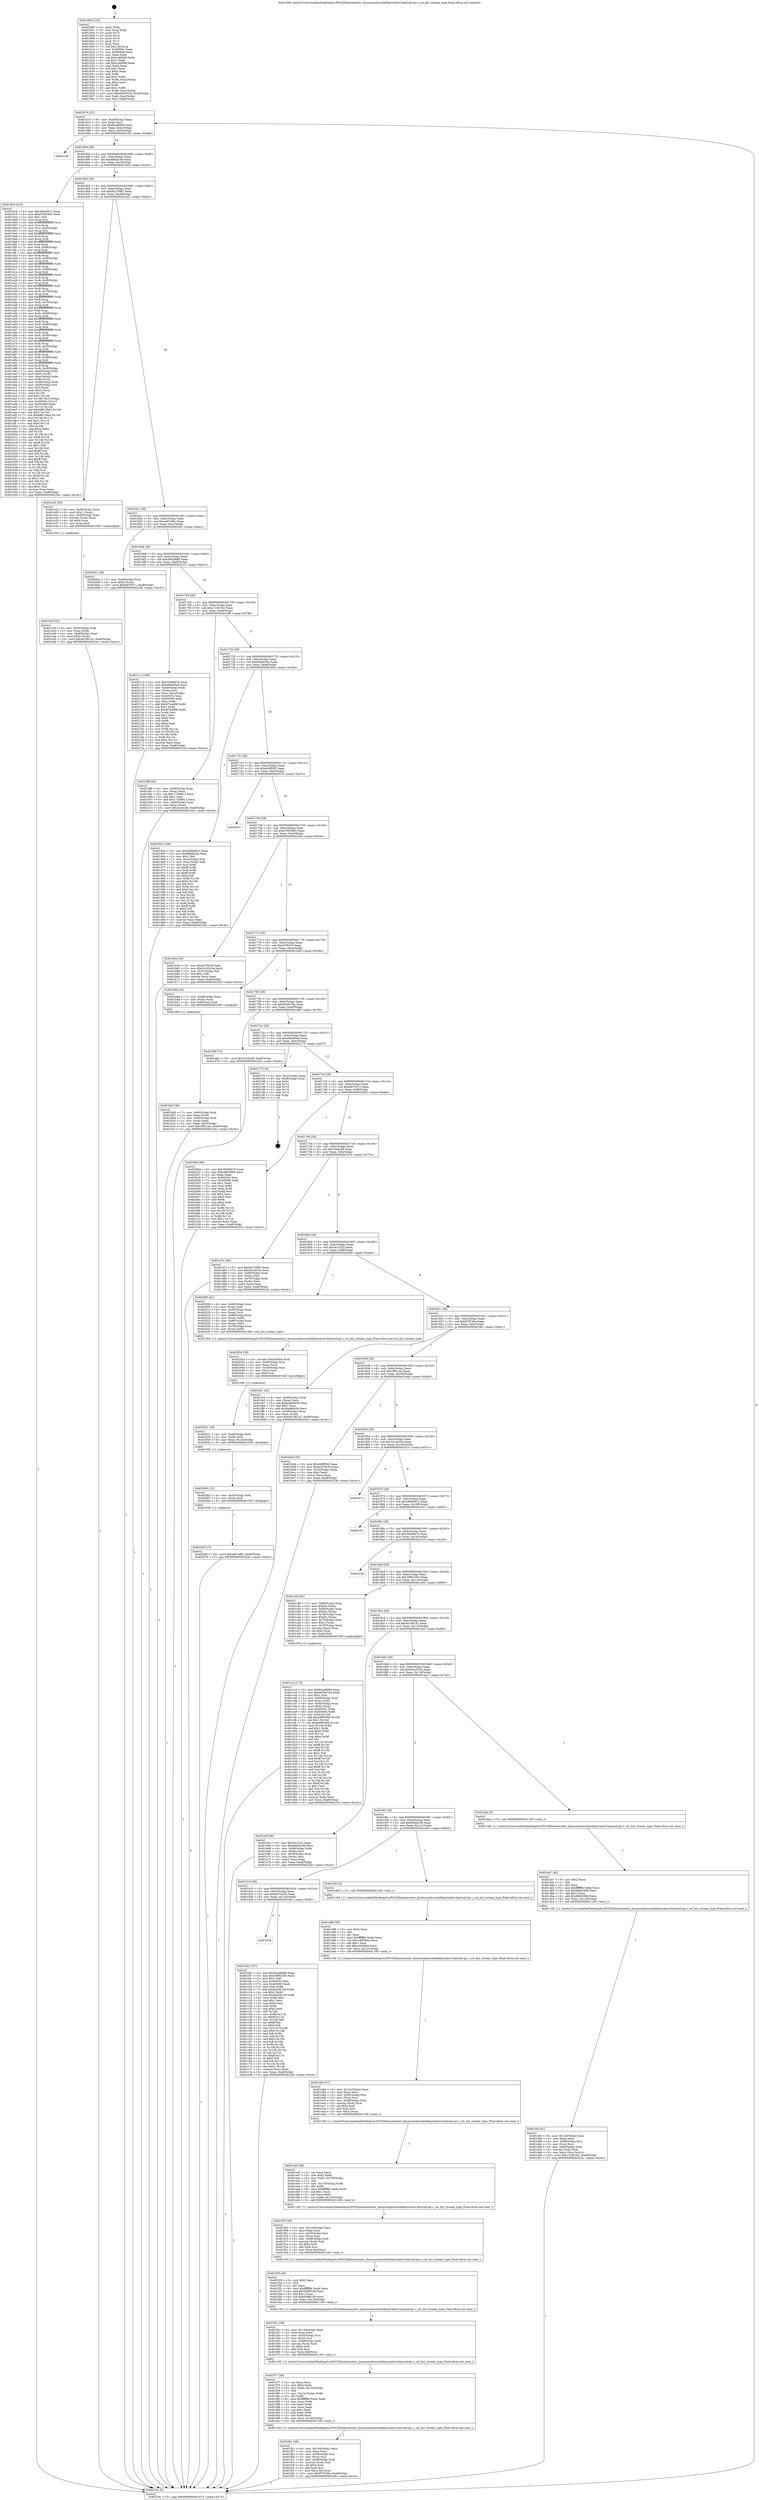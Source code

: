 digraph "0x401600" {
  label = "0x401600 (/mnt/c/Users/mathe/Desktop/tcc/POCII/binaries/extr_linuxsoundsocintelbaytrailsst-baytrail-ipc.c_sst_byt_stream_type_Final-ollvm.out::main(0))"
  labelloc = "t"
  node[shape=record]

  Entry [label="",width=0.3,height=0.3,shape=circle,fillcolor=black,style=filled]
  "0x401674" [label="{
     0x401674 [32]\l
     | [instrs]\l
     &nbsp;&nbsp;0x401674 \<+6\>: mov -0xa8(%rbp),%eax\l
     &nbsp;&nbsp;0x40167a \<+2\>: mov %eax,%ecx\l
     &nbsp;&nbsp;0x40167c \<+6\>: sub $0x82ad8969,%ecx\l
     &nbsp;&nbsp;0x401682 \<+6\>: mov %eax,-0xbc(%rbp)\l
     &nbsp;&nbsp;0x401688 \<+6\>: mov %ecx,-0xc0(%rbp)\l
     &nbsp;&nbsp;0x40168e \<+6\>: je 00000000004021d6 \<main+0xbd6\>\l
  }"]
  "0x4021d6" [label="{
     0x4021d6\l
  }", style=dashed]
  "0x401694" [label="{
     0x401694 [28]\l
     | [instrs]\l
     &nbsp;&nbsp;0x401694 \<+5\>: jmp 0000000000401699 \<main+0x99\>\l
     &nbsp;&nbsp;0x401699 \<+6\>: mov -0xbc(%rbp),%eax\l
     &nbsp;&nbsp;0x40169f \<+5\>: sub $0x88fa81b9,%eax\l
     &nbsp;&nbsp;0x4016a4 \<+6\>: mov %eax,-0xc4(%rbp)\l
     &nbsp;&nbsp;0x4016aa \<+6\>: je 00000000004019c4 \<main+0x3c4\>\l
  }"]
  Exit [label="",width=0.3,height=0.3,shape=circle,fillcolor=black,style=filled,peripheries=2]
  "0x4019c4" [label="{
     0x4019c4 [410]\l
     | [instrs]\l
     &nbsp;&nbsp;0x4019c4 \<+5\>: mov $0x289a6913,%eax\l
     &nbsp;&nbsp;0x4019c9 \<+5\>: mov $0xd7693492,%ecx\l
     &nbsp;&nbsp;0x4019ce \<+2\>: mov $0x1,%dl\l
     &nbsp;&nbsp;0x4019d0 \<+3\>: mov %rsp,%rsi\l
     &nbsp;&nbsp;0x4019d3 \<+4\>: add $0xfffffffffffffff0,%rsi\l
     &nbsp;&nbsp;0x4019d7 \<+3\>: mov %rsi,%rsp\l
     &nbsp;&nbsp;0x4019da \<+7\>: mov %rsi,-0xa0(%rbp)\l
     &nbsp;&nbsp;0x4019e1 \<+3\>: mov %rsp,%rsi\l
     &nbsp;&nbsp;0x4019e4 \<+4\>: add $0xfffffffffffffff0,%rsi\l
     &nbsp;&nbsp;0x4019e8 \<+3\>: mov %rsi,%rsp\l
     &nbsp;&nbsp;0x4019eb \<+3\>: mov %rsp,%rdi\l
     &nbsp;&nbsp;0x4019ee \<+4\>: add $0xfffffffffffffff0,%rdi\l
     &nbsp;&nbsp;0x4019f2 \<+3\>: mov %rdi,%rsp\l
     &nbsp;&nbsp;0x4019f5 \<+7\>: mov %rdi,-0x98(%rbp)\l
     &nbsp;&nbsp;0x4019fc \<+3\>: mov %rsp,%rdi\l
     &nbsp;&nbsp;0x4019ff \<+4\>: add $0xfffffffffffffff0,%rdi\l
     &nbsp;&nbsp;0x401a03 \<+3\>: mov %rdi,%rsp\l
     &nbsp;&nbsp;0x401a06 \<+7\>: mov %rdi,-0x90(%rbp)\l
     &nbsp;&nbsp;0x401a0d \<+3\>: mov %rsp,%rdi\l
     &nbsp;&nbsp;0x401a10 \<+4\>: add $0xfffffffffffffff0,%rdi\l
     &nbsp;&nbsp;0x401a14 \<+3\>: mov %rdi,%rsp\l
     &nbsp;&nbsp;0x401a17 \<+7\>: mov %rdi,-0x88(%rbp)\l
     &nbsp;&nbsp;0x401a1e \<+3\>: mov %rsp,%rdi\l
     &nbsp;&nbsp;0x401a21 \<+4\>: add $0xfffffffffffffff0,%rdi\l
     &nbsp;&nbsp;0x401a25 \<+3\>: mov %rdi,%rsp\l
     &nbsp;&nbsp;0x401a28 \<+4\>: mov %rdi,-0x80(%rbp)\l
     &nbsp;&nbsp;0x401a2c \<+3\>: mov %rsp,%rdi\l
     &nbsp;&nbsp;0x401a2f \<+4\>: add $0xfffffffffffffff0,%rdi\l
     &nbsp;&nbsp;0x401a33 \<+3\>: mov %rdi,%rsp\l
     &nbsp;&nbsp;0x401a36 \<+4\>: mov %rdi,-0x78(%rbp)\l
     &nbsp;&nbsp;0x401a3a \<+3\>: mov %rsp,%rdi\l
     &nbsp;&nbsp;0x401a3d \<+4\>: add $0xfffffffffffffff0,%rdi\l
     &nbsp;&nbsp;0x401a41 \<+3\>: mov %rdi,%rsp\l
     &nbsp;&nbsp;0x401a44 \<+4\>: mov %rdi,-0x70(%rbp)\l
     &nbsp;&nbsp;0x401a48 \<+3\>: mov %rsp,%rdi\l
     &nbsp;&nbsp;0x401a4b \<+4\>: add $0xfffffffffffffff0,%rdi\l
     &nbsp;&nbsp;0x401a4f \<+3\>: mov %rdi,%rsp\l
     &nbsp;&nbsp;0x401a52 \<+4\>: mov %rdi,-0x68(%rbp)\l
     &nbsp;&nbsp;0x401a56 \<+3\>: mov %rsp,%rdi\l
     &nbsp;&nbsp;0x401a59 \<+4\>: add $0xfffffffffffffff0,%rdi\l
     &nbsp;&nbsp;0x401a5d \<+3\>: mov %rdi,%rsp\l
     &nbsp;&nbsp;0x401a60 \<+4\>: mov %rdi,-0x60(%rbp)\l
     &nbsp;&nbsp;0x401a64 \<+3\>: mov %rsp,%rdi\l
     &nbsp;&nbsp;0x401a67 \<+4\>: add $0xfffffffffffffff0,%rdi\l
     &nbsp;&nbsp;0x401a6b \<+3\>: mov %rdi,%rsp\l
     &nbsp;&nbsp;0x401a6e \<+4\>: mov %rdi,-0x58(%rbp)\l
     &nbsp;&nbsp;0x401a72 \<+3\>: mov %rsp,%rdi\l
     &nbsp;&nbsp;0x401a75 \<+4\>: add $0xfffffffffffffff0,%rdi\l
     &nbsp;&nbsp;0x401a79 \<+3\>: mov %rdi,%rsp\l
     &nbsp;&nbsp;0x401a7c \<+4\>: mov %rdi,-0x50(%rbp)\l
     &nbsp;&nbsp;0x401a80 \<+3\>: mov %rsp,%rdi\l
     &nbsp;&nbsp;0x401a83 \<+4\>: add $0xfffffffffffffff0,%rdi\l
     &nbsp;&nbsp;0x401a87 \<+3\>: mov %rdi,%rsp\l
     &nbsp;&nbsp;0x401a8a \<+4\>: mov %rdi,-0x48(%rbp)\l
     &nbsp;&nbsp;0x401a8e \<+3\>: mov %rsp,%rdi\l
     &nbsp;&nbsp;0x401a91 \<+4\>: add $0xfffffffffffffff0,%rdi\l
     &nbsp;&nbsp;0x401a95 \<+3\>: mov %rdi,%rsp\l
     &nbsp;&nbsp;0x401a98 \<+4\>: mov %rdi,-0x40(%rbp)\l
     &nbsp;&nbsp;0x401a9c \<+7\>: mov -0xa0(%rbp),%rdi\l
     &nbsp;&nbsp;0x401aa3 \<+6\>: movl $0x0,(%rdi)\l
     &nbsp;&nbsp;0x401aa9 \<+7\>: mov -0xac(%rbp),%r8d\l
     &nbsp;&nbsp;0x401ab0 \<+3\>: mov %r8d,(%rsi)\l
     &nbsp;&nbsp;0x401ab3 \<+7\>: mov -0x98(%rbp),%rdi\l
     &nbsp;&nbsp;0x401aba \<+7\>: mov -0xb8(%rbp),%r9\l
     &nbsp;&nbsp;0x401ac1 \<+3\>: mov %r9,(%rdi)\l
     &nbsp;&nbsp;0x401ac4 \<+3\>: cmpl $0x2,(%rsi)\l
     &nbsp;&nbsp;0x401ac7 \<+4\>: setne %r10b\l
     &nbsp;&nbsp;0x401acb \<+4\>: and $0x1,%r10b\l
     &nbsp;&nbsp;0x401acf \<+4\>: mov %r10b,-0x31(%rbp)\l
     &nbsp;&nbsp;0x401ad3 \<+8\>: mov 0x40505c,%r11d\l
     &nbsp;&nbsp;0x401adb \<+7\>: mov 0x405060,%ebx\l
     &nbsp;&nbsp;0x401ae2 \<+3\>: mov %r11d,%r14d\l
     &nbsp;&nbsp;0x401ae5 \<+7\>: add $0xb88126a4,%r14d\l
     &nbsp;&nbsp;0x401aec \<+4\>: sub $0x1,%r14d\l
     &nbsp;&nbsp;0x401af0 \<+7\>: sub $0xb88126a4,%r14d\l
     &nbsp;&nbsp;0x401af7 \<+4\>: imul %r14d,%r11d\l
     &nbsp;&nbsp;0x401afb \<+4\>: and $0x1,%r11d\l
     &nbsp;&nbsp;0x401aff \<+4\>: cmp $0x0,%r11d\l
     &nbsp;&nbsp;0x401b03 \<+4\>: sete %r10b\l
     &nbsp;&nbsp;0x401b07 \<+3\>: cmp $0xa,%ebx\l
     &nbsp;&nbsp;0x401b0a \<+4\>: setl %r15b\l
     &nbsp;&nbsp;0x401b0e \<+3\>: mov %r10b,%r12b\l
     &nbsp;&nbsp;0x401b11 \<+4\>: xor $0xff,%r12b\l
     &nbsp;&nbsp;0x401b15 \<+3\>: mov %r15b,%r13b\l
     &nbsp;&nbsp;0x401b18 \<+4\>: xor $0xff,%r13b\l
     &nbsp;&nbsp;0x401b1c \<+3\>: xor $0x1,%dl\l
     &nbsp;&nbsp;0x401b1f \<+3\>: mov %r12b,%sil\l
     &nbsp;&nbsp;0x401b22 \<+4\>: and $0xff,%sil\l
     &nbsp;&nbsp;0x401b26 \<+3\>: and %dl,%r10b\l
     &nbsp;&nbsp;0x401b29 \<+3\>: mov %r13b,%dil\l
     &nbsp;&nbsp;0x401b2c \<+4\>: and $0xff,%dil\l
     &nbsp;&nbsp;0x401b30 \<+3\>: and %dl,%r15b\l
     &nbsp;&nbsp;0x401b33 \<+3\>: or %r10b,%sil\l
     &nbsp;&nbsp;0x401b36 \<+3\>: or %r15b,%dil\l
     &nbsp;&nbsp;0x401b39 \<+3\>: xor %dil,%sil\l
     &nbsp;&nbsp;0x401b3c \<+3\>: or %r13b,%r12b\l
     &nbsp;&nbsp;0x401b3f \<+4\>: xor $0xff,%r12b\l
     &nbsp;&nbsp;0x401b43 \<+3\>: or $0x1,%dl\l
     &nbsp;&nbsp;0x401b46 \<+3\>: and %dl,%r12b\l
     &nbsp;&nbsp;0x401b49 \<+3\>: or %r12b,%sil\l
     &nbsp;&nbsp;0x401b4c \<+4\>: test $0x1,%sil\l
     &nbsp;&nbsp;0x401b50 \<+3\>: cmovne %ecx,%eax\l
     &nbsp;&nbsp;0x401b53 \<+6\>: mov %eax,-0xa8(%rbp)\l
     &nbsp;&nbsp;0x401b59 \<+5\>: jmp 000000000040224c \<main+0xc4c\>\l
  }"]
  "0x4016b0" [label="{
     0x4016b0 [28]\l
     | [instrs]\l
     &nbsp;&nbsp;0x4016b0 \<+5\>: jmp 00000000004016b5 \<main+0xb5\>\l
     &nbsp;&nbsp;0x4016b5 \<+6\>: mov -0xbc(%rbp),%eax\l
     &nbsp;&nbsp;0x4016bb \<+5\>: sub $0x9a2709f3,%eax\l
     &nbsp;&nbsp;0x4016c0 \<+6\>: mov %eax,-0xc8(%rbp)\l
     &nbsp;&nbsp;0x4016c6 \<+6\>: je 0000000000401e22 \<main+0x822\>\l
  }"]
  "0x40206f" [label="{
     0x40206f [15]\l
     | [instrs]\l
     &nbsp;&nbsp;0x40206f \<+10\>: movl $0xad97af6c,-0xa8(%rbp)\l
     &nbsp;&nbsp;0x402079 \<+5\>: jmp 000000000040224c \<main+0xc4c\>\l
  }"]
  "0x401e22" [label="{
     0x401e22 [29]\l
     | [instrs]\l
     &nbsp;&nbsp;0x401e22 \<+4\>: mov -0x58(%rbp),%rax\l
     &nbsp;&nbsp;0x401e26 \<+6\>: movl $0x1,(%rax)\l
     &nbsp;&nbsp;0x401e2c \<+4\>: mov -0x58(%rbp),%rax\l
     &nbsp;&nbsp;0x401e30 \<+3\>: movslq (%rax),%rax\l
     &nbsp;&nbsp;0x401e33 \<+4\>: shl $0x4,%rax\l
     &nbsp;&nbsp;0x401e37 \<+3\>: mov %rax,%rdi\l
     &nbsp;&nbsp;0x401e3a \<+5\>: call 0000000000401050 \<malloc@plt\>\l
     | [calls]\l
     &nbsp;&nbsp;0x401050 \{1\} (unknown)\l
  }"]
  "0x4016cc" [label="{
     0x4016cc [28]\l
     | [instrs]\l
     &nbsp;&nbsp;0x4016cc \<+5\>: jmp 00000000004016d1 \<main+0xd1\>\l
     &nbsp;&nbsp;0x4016d1 \<+6\>: mov -0xbc(%rbp),%eax\l
     &nbsp;&nbsp;0x4016d7 \<+5\>: sub $0xad97af6c,%eax\l
     &nbsp;&nbsp;0x4016dc \<+6\>: mov %eax,-0xcc(%rbp)\l
     &nbsp;&nbsp;0x4016e2 \<+6\>: je 00000000004020a1 \<main+0xaa1\>\l
  }"]
  "0x402063" [label="{
     0x402063 [12]\l
     | [instrs]\l
     &nbsp;&nbsp;0x402063 \<+4\>: mov -0x50(%rbp),%rdi\l
     &nbsp;&nbsp;0x402067 \<+3\>: mov (%rdi),%rdi\l
     &nbsp;&nbsp;0x40206a \<+5\>: call 0000000000401030 \<free@plt\>\l
     | [calls]\l
     &nbsp;&nbsp;0x401030 \{1\} (unknown)\l
  }"]
  "0x4020a1" [label="{
     0x4020a1 [28]\l
     | [instrs]\l
     &nbsp;&nbsp;0x4020a1 \<+7\>: mov -0xa0(%rbp),%rax\l
     &nbsp;&nbsp;0x4020a8 \<+6\>: movl $0x0,(%rax)\l
     &nbsp;&nbsp;0x4020ae \<+10\>: movl $0xfa976511,-0xa8(%rbp)\l
     &nbsp;&nbsp;0x4020b8 \<+5\>: jmp 000000000040224c \<main+0xc4c\>\l
  }"]
  "0x4016e8" [label="{
     0x4016e8 [28]\l
     | [instrs]\l
     &nbsp;&nbsp;0x4016e8 \<+5\>: jmp 00000000004016ed \<main+0xed\>\l
     &nbsp;&nbsp;0x4016ed \<+6\>: mov -0xbc(%rbp),%eax\l
     &nbsp;&nbsp;0x4016f3 \<+5\>: sub $0xc6bb3880,%eax\l
     &nbsp;&nbsp;0x4016f8 \<+6\>: mov %eax,-0xd0(%rbp)\l
     &nbsp;&nbsp;0x4016fe \<+6\>: je 0000000000402113 \<main+0xb13\>\l
  }"]
  "0x402051" [label="{
     0x402051 [18]\l
     | [instrs]\l
     &nbsp;&nbsp;0x402051 \<+4\>: mov -0x68(%rbp),%rdi\l
     &nbsp;&nbsp;0x402055 \<+3\>: mov (%rdi),%rdi\l
     &nbsp;&nbsp;0x402058 \<+6\>: mov %eax,-0x144(%rbp)\l
     &nbsp;&nbsp;0x40205e \<+5\>: call 0000000000401030 \<free@plt\>\l
     | [calls]\l
     &nbsp;&nbsp;0x401030 \{1\} (unknown)\l
  }"]
  "0x402113" [label="{
     0x402113 [108]\l
     | [instrs]\l
     &nbsp;&nbsp;0x402113 \<+5\>: mov $0x35b86476,%eax\l
     &nbsp;&nbsp;0x402118 \<+5\>: mov $0xe9be95ad,%ecx\l
     &nbsp;&nbsp;0x40211d \<+7\>: mov -0xa0(%rbp),%rdx\l
     &nbsp;&nbsp;0x402124 \<+2\>: mov (%rdx),%esi\l
     &nbsp;&nbsp;0x402126 \<+3\>: mov %esi,-0x2c(%rbp)\l
     &nbsp;&nbsp;0x402129 \<+7\>: mov 0x40505c,%esi\l
     &nbsp;&nbsp;0x402130 \<+7\>: mov 0x405060,%edi\l
     &nbsp;&nbsp;0x402137 \<+3\>: mov %esi,%r8d\l
     &nbsp;&nbsp;0x40213a \<+7\>: add $0x4f7e4d98,%r8d\l
     &nbsp;&nbsp;0x402141 \<+4\>: sub $0x1,%r8d\l
     &nbsp;&nbsp;0x402145 \<+7\>: sub $0x4f7e4d98,%r8d\l
     &nbsp;&nbsp;0x40214c \<+4\>: imul %r8d,%esi\l
     &nbsp;&nbsp;0x402150 \<+3\>: and $0x1,%esi\l
     &nbsp;&nbsp;0x402153 \<+3\>: cmp $0x0,%esi\l
     &nbsp;&nbsp;0x402156 \<+4\>: sete %r9b\l
     &nbsp;&nbsp;0x40215a \<+3\>: cmp $0xa,%edi\l
     &nbsp;&nbsp;0x40215d \<+4\>: setl %r10b\l
     &nbsp;&nbsp;0x402161 \<+3\>: mov %r9b,%r11b\l
     &nbsp;&nbsp;0x402164 \<+3\>: and %r10b,%r11b\l
     &nbsp;&nbsp;0x402167 \<+3\>: xor %r10b,%r9b\l
     &nbsp;&nbsp;0x40216a \<+3\>: or %r9b,%r11b\l
     &nbsp;&nbsp;0x40216d \<+4\>: test $0x1,%r11b\l
     &nbsp;&nbsp;0x402171 \<+3\>: cmovne %ecx,%eax\l
     &nbsp;&nbsp;0x402174 \<+6\>: mov %eax,-0xa8(%rbp)\l
     &nbsp;&nbsp;0x40217a \<+5\>: jmp 000000000040224c \<main+0xc4c\>\l
  }"]
  "0x401704" [label="{
     0x401704 [28]\l
     | [instrs]\l
     &nbsp;&nbsp;0x401704 \<+5\>: jmp 0000000000401709 \<main+0x109\>\l
     &nbsp;&nbsp;0x401709 \<+6\>: mov -0xbc(%rbp),%eax\l
     &nbsp;&nbsp;0x40170f \<+5\>: sub $0xc7240162,%eax\l
     &nbsp;&nbsp;0x401714 \<+6\>: mov %eax,-0xd4(%rbp)\l
     &nbsp;&nbsp;0x40171a \<+6\>: je 0000000000401df8 \<main+0x7f8\>\l
  }"]
  "0x402034" [label="{
     0x402034 [29]\l
     | [instrs]\l
     &nbsp;&nbsp;0x402034 \<+10\>: movabs $0x4030b6,%rdi\l
     &nbsp;&nbsp;0x40203e \<+4\>: mov -0x40(%rbp),%rsi\l
     &nbsp;&nbsp;0x402042 \<+2\>: mov %eax,(%rsi)\l
     &nbsp;&nbsp;0x402044 \<+4\>: mov -0x40(%rbp),%rsi\l
     &nbsp;&nbsp;0x402048 \<+2\>: mov (%rsi),%esi\l
     &nbsp;&nbsp;0x40204a \<+2\>: mov $0x0,%al\l
     &nbsp;&nbsp;0x40204c \<+5\>: call 0000000000401040 \<printf@plt\>\l
     | [calls]\l
     &nbsp;&nbsp;0x401040 \{1\} (unknown)\l
  }"]
  "0x401df8" [label="{
     0x401df8 [42]\l
     | [instrs]\l
     &nbsp;&nbsp;0x401df8 \<+4\>: mov -0x60(%rbp),%rax\l
     &nbsp;&nbsp;0x401dfc \<+2\>: mov (%rax),%ecx\l
     &nbsp;&nbsp;0x401dfe \<+6\>: sub $0x17208613,%ecx\l
     &nbsp;&nbsp;0x401e04 \<+3\>: add $0x1,%ecx\l
     &nbsp;&nbsp;0x401e07 \<+6\>: add $0x17208613,%ecx\l
     &nbsp;&nbsp;0x401e0d \<+4\>: mov -0x60(%rbp),%rax\l
     &nbsp;&nbsp;0x401e11 \<+2\>: mov %ecx,(%rax)\l
     &nbsp;&nbsp;0x401e13 \<+10\>: movl $0x1be5c49,-0xa8(%rbp)\l
     &nbsp;&nbsp;0x401e1d \<+5\>: jmp 000000000040224c \<main+0xc4c\>\l
  }"]
  "0x401720" [label="{
     0x401720 [28]\l
     | [instrs]\l
     &nbsp;&nbsp;0x401720 \<+5\>: jmp 0000000000401725 \<main+0x125\>\l
     &nbsp;&nbsp;0x401725 \<+6\>: mov -0xbc(%rbp),%eax\l
     &nbsp;&nbsp;0x40172b \<+5\>: sub $0xd36b055a,%eax\l
     &nbsp;&nbsp;0x401730 \<+6\>: mov %eax,-0xd8(%rbp)\l
     &nbsp;&nbsp;0x401736 \<+6\>: je 000000000040195a \<main+0x35a\>\l
  }"]
  "0x401fb1" [label="{
     0x401fb1 [48]\l
     | [instrs]\l
     &nbsp;&nbsp;0x401fb1 \<+6\>: mov -0x140(%rbp),%ecx\l
     &nbsp;&nbsp;0x401fb7 \<+3\>: imul %eax,%ecx\l
     &nbsp;&nbsp;0x401fba \<+4\>: mov -0x50(%rbp),%rsi\l
     &nbsp;&nbsp;0x401fbe \<+3\>: mov (%rsi),%rsi\l
     &nbsp;&nbsp;0x401fc1 \<+4\>: mov -0x48(%rbp),%rdi\l
     &nbsp;&nbsp;0x401fc5 \<+3\>: movslq (%rdi),%rdi\l
     &nbsp;&nbsp;0x401fc8 \<+4\>: shl $0x4,%rdi\l
     &nbsp;&nbsp;0x401fcc \<+3\>: add %rdi,%rsi\l
     &nbsp;&nbsp;0x401fcf \<+3\>: mov %ecx,0xc(%rsi)\l
     &nbsp;&nbsp;0x401fd2 \<+10\>: movl $0x879746a,-0xa8(%rbp)\l
     &nbsp;&nbsp;0x401fdc \<+5\>: jmp 000000000040224c \<main+0xc4c\>\l
  }"]
  "0x40195a" [label="{
     0x40195a [106]\l
     | [instrs]\l
     &nbsp;&nbsp;0x40195a \<+5\>: mov $0x289a6913,%eax\l
     &nbsp;&nbsp;0x40195f \<+5\>: mov $0x88fa81b9,%ecx\l
     &nbsp;&nbsp;0x401964 \<+2\>: mov $0x1,%dl\l
     &nbsp;&nbsp;0x401966 \<+7\>: mov -0xa2(%rbp),%sil\l
     &nbsp;&nbsp;0x40196d \<+7\>: mov -0xa1(%rbp),%dil\l
     &nbsp;&nbsp;0x401974 \<+3\>: mov %sil,%r8b\l
     &nbsp;&nbsp;0x401977 \<+4\>: xor $0xff,%r8b\l
     &nbsp;&nbsp;0x40197b \<+3\>: mov %dil,%r9b\l
     &nbsp;&nbsp;0x40197e \<+4\>: xor $0xff,%r9b\l
     &nbsp;&nbsp;0x401982 \<+3\>: xor $0x0,%dl\l
     &nbsp;&nbsp;0x401985 \<+3\>: mov %r8b,%r10b\l
     &nbsp;&nbsp;0x401988 \<+4\>: and $0x0,%r10b\l
     &nbsp;&nbsp;0x40198c \<+3\>: and %dl,%sil\l
     &nbsp;&nbsp;0x40198f \<+3\>: mov %r9b,%r11b\l
     &nbsp;&nbsp;0x401992 \<+4\>: and $0x0,%r11b\l
     &nbsp;&nbsp;0x401996 \<+3\>: and %dl,%dil\l
     &nbsp;&nbsp;0x401999 \<+3\>: or %sil,%r10b\l
     &nbsp;&nbsp;0x40199c \<+3\>: or %dil,%r11b\l
     &nbsp;&nbsp;0x40199f \<+3\>: xor %r11b,%r10b\l
     &nbsp;&nbsp;0x4019a2 \<+3\>: or %r9b,%r8b\l
     &nbsp;&nbsp;0x4019a5 \<+4\>: xor $0xff,%r8b\l
     &nbsp;&nbsp;0x4019a9 \<+3\>: or $0x0,%dl\l
     &nbsp;&nbsp;0x4019ac \<+3\>: and %dl,%r8b\l
     &nbsp;&nbsp;0x4019af \<+3\>: or %r8b,%r10b\l
     &nbsp;&nbsp;0x4019b2 \<+4\>: test $0x1,%r10b\l
     &nbsp;&nbsp;0x4019b6 \<+3\>: cmovne %ecx,%eax\l
     &nbsp;&nbsp;0x4019b9 \<+6\>: mov %eax,-0xa8(%rbp)\l
     &nbsp;&nbsp;0x4019bf \<+5\>: jmp 000000000040224c \<main+0xc4c\>\l
  }"]
  "0x40173c" [label="{
     0x40173c [28]\l
     | [instrs]\l
     &nbsp;&nbsp;0x40173c \<+5\>: jmp 0000000000401741 \<main+0x141\>\l
     &nbsp;&nbsp;0x401741 \<+6\>: mov -0xbc(%rbp),%eax\l
     &nbsp;&nbsp;0x401747 \<+5\>: sub $0xd40ff392,%eax\l
     &nbsp;&nbsp;0x40174c \<+6\>: mov %eax,-0xdc(%rbp)\l
     &nbsp;&nbsp;0x401752 \<+6\>: je 000000000040207e \<main+0xa7e\>\l
  }"]
  "0x40224c" [label="{
     0x40224c [5]\l
     | [instrs]\l
     &nbsp;&nbsp;0x40224c \<+5\>: jmp 0000000000401674 \<main+0x74\>\l
  }"]
  "0x401600" [label="{
     0x401600 [116]\l
     | [instrs]\l
     &nbsp;&nbsp;0x401600 \<+1\>: push %rbp\l
     &nbsp;&nbsp;0x401601 \<+3\>: mov %rsp,%rbp\l
     &nbsp;&nbsp;0x401604 \<+2\>: push %r15\l
     &nbsp;&nbsp;0x401606 \<+2\>: push %r14\l
     &nbsp;&nbsp;0x401608 \<+2\>: push %r13\l
     &nbsp;&nbsp;0x40160a \<+2\>: push %r12\l
     &nbsp;&nbsp;0x40160c \<+1\>: push %rbx\l
     &nbsp;&nbsp;0x40160d \<+7\>: sub $0x128,%rsp\l
     &nbsp;&nbsp;0x401614 \<+7\>: mov 0x40505c,%eax\l
     &nbsp;&nbsp;0x40161b \<+7\>: mov 0x405060,%ecx\l
     &nbsp;&nbsp;0x401622 \<+2\>: mov %eax,%edx\l
     &nbsp;&nbsp;0x401624 \<+6\>: sub $0xccd99fef,%edx\l
     &nbsp;&nbsp;0x40162a \<+3\>: sub $0x1,%edx\l
     &nbsp;&nbsp;0x40162d \<+6\>: add $0xccd99fef,%edx\l
     &nbsp;&nbsp;0x401633 \<+3\>: imul %edx,%eax\l
     &nbsp;&nbsp;0x401636 \<+3\>: and $0x1,%eax\l
     &nbsp;&nbsp;0x401639 \<+3\>: cmp $0x0,%eax\l
     &nbsp;&nbsp;0x40163c \<+4\>: sete %r8b\l
     &nbsp;&nbsp;0x401640 \<+4\>: and $0x1,%r8b\l
     &nbsp;&nbsp;0x401644 \<+7\>: mov %r8b,-0xa2(%rbp)\l
     &nbsp;&nbsp;0x40164b \<+3\>: cmp $0xa,%ecx\l
     &nbsp;&nbsp;0x40164e \<+4\>: setl %r8b\l
     &nbsp;&nbsp;0x401652 \<+4\>: and $0x1,%r8b\l
     &nbsp;&nbsp;0x401656 \<+7\>: mov %r8b,-0xa1(%rbp)\l
     &nbsp;&nbsp;0x40165d \<+10\>: movl $0xd36b055a,-0xa8(%rbp)\l
     &nbsp;&nbsp;0x401667 \<+6\>: mov %edi,-0xac(%rbp)\l
     &nbsp;&nbsp;0x40166d \<+7\>: mov %rsi,-0xb8(%rbp)\l
  }"]
  "0x401f77" [label="{
     0x401f77 [58]\l
     | [instrs]\l
     &nbsp;&nbsp;0x401f77 \<+2\>: xor %ecx,%ecx\l
     &nbsp;&nbsp;0x401f79 \<+5\>: mov $0x2,%edx\l
     &nbsp;&nbsp;0x401f7e \<+6\>: mov %edx,-0x13c(%rbp)\l
     &nbsp;&nbsp;0x401f84 \<+1\>: cltd\l
     &nbsp;&nbsp;0x401f85 \<+7\>: mov -0x13c(%rbp),%r8d\l
     &nbsp;&nbsp;0x401f8c \<+3\>: idiv %r8d\l
     &nbsp;&nbsp;0x401f8f \<+6\>: imul $0xfffffffe,%edx,%edx\l
     &nbsp;&nbsp;0x401f95 \<+3\>: mov %ecx,%r9d\l
     &nbsp;&nbsp;0x401f98 \<+3\>: sub %edx,%r9d\l
     &nbsp;&nbsp;0x401f9b \<+2\>: mov %ecx,%edx\l
     &nbsp;&nbsp;0x401f9d \<+3\>: sub $0x1,%edx\l
     &nbsp;&nbsp;0x401fa0 \<+3\>: add %edx,%r9d\l
     &nbsp;&nbsp;0x401fa3 \<+3\>: sub %r9d,%ecx\l
     &nbsp;&nbsp;0x401fa6 \<+6\>: mov %ecx,-0x140(%rbp)\l
     &nbsp;&nbsp;0x401fac \<+5\>: call 0000000000401160 \<next_i\>\l
     | [calls]\l
     &nbsp;&nbsp;0x401160 \{1\} (/mnt/c/Users/mathe/Desktop/tcc/POCII/binaries/extr_linuxsoundsocintelbaytrailsst-baytrail-ipc.c_sst_byt_stream_type_Final-ollvm.out::next_i)\l
  }"]
  "0x401f51" [label="{
     0x401f51 [38]\l
     | [instrs]\l
     &nbsp;&nbsp;0x401f51 \<+6\>: mov -0x138(%rbp),%ecx\l
     &nbsp;&nbsp;0x401f57 \<+3\>: imul %eax,%ecx\l
     &nbsp;&nbsp;0x401f5a \<+4\>: mov -0x50(%rbp),%rsi\l
     &nbsp;&nbsp;0x401f5e \<+3\>: mov (%rsi),%rsi\l
     &nbsp;&nbsp;0x401f61 \<+4\>: mov -0x48(%rbp),%rdi\l
     &nbsp;&nbsp;0x401f65 \<+3\>: movslq (%rdi),%rdi\l
     &nbsp;&nbsp;0x401f68 \<+4\>: shl $0x4,%rdi\l
     &nbsp;&nbsp;0x401f6c \<+3\>: add %rdi,%rsi\l
     &nbsp;&nbsp;0x401f6f \<+3\>: mov %ecx,0x8(%rsi)\l
     &nbsp;&nbsp;0x401f72 \<+5\>: call 0000000000401160 \<next_i\>\l
     | [calls]\l
     &nbsp;&nbsp;0x401160 \{1\} (/mnt/c/Users/mathe/Desktop/tcc/POCII/binaries/extr_linuxsoundsocintelbaytrailsst-baytrail-ipc.c_sst_byt_stream_type_Final-ollvm.out::next_i)\l
  }"]
  "0x40207e" [label="{
     0x40207e\l
  }", style=dashed]
  "0x401758" [label="{
     0x401758 [28]\l
     | [instrs]\l
     &nbsp;&nbsp;0x401758 \<+5\>: jmp 000000000040175d \<main+0x15d\>\l
     &nbsp;&nbsp;0x40175d \<+6\>: mov -0xbc(%rbp),%eax\l
     &nbsp;&nbsp;0x401763 \<+5\>: sub $0xd7693492,%eax\l
     &nbsp;&nbsp;0x401768 \<+6\>: mov %eax,-0xe0(%rbp)\l
     &nbsp;&nbsp;0x40176e \<+6\>: je 0000000000401b5e \<main+0x55e\>\l
  }"]
  "0x401f29" [label="{
     0x401f29 [40]\l
     | [instrs]\l
     &nbsp;&nbsp;0x401f29 \<+5\>: mov $0x2,%ecx\l
     &nbsp;&nbsp;0x401f2e \<+1\>: cltd\l
     &nbsp;&nbsp;0x401f2f \<+2\>: idiv %ecx\l
     &nbsp;&nbsp;0x401f31 \<+6\>: imul $0xfffffffe,%edx,%ecx\l
     &nbsp;&nbsp;0x401f37 \<+6\>: add $0x6598f109,%ecx\l
     &nbsp;&nbsp;0x401f3d \<+3\>: add $0x1,%ecx\l
     &nbsp;&nbsp;0x401f40 \<+6\>: sub $0x6598f109,%ecx\l
     &nbsp;&nbsp;0x401f46 \<+6\>: mov %ecx,-0x138(%rbp)\l
     &nbsp;&nbsp;0x401f4c \<+5\>: call 0000000000401160 \<next_i\>\l
     | [calls]\l
     &nbsp;&nbsp;0x401160 \{1\} (/mnt/c/Users/mathe/Desktop/tcc/POCII/binaries/extr_linuxsoundsocintelbaytrailsst-baytrail-ipc.c_sst_byt_stream_type_Final-ollvm.out::next_i)\l
  }"]
  "0x401b5e" [label="{
     0x401b5e [30]\l
     | [instrs]\l
     &nbsp;&nbsp;0x401b5e \<+5\>: mov $0xe57fcf19,%eax\l
     &nbsp;&nbsp;0x401b63 \<+5\>: mov $0x241d245a,%ecx\l
     &nbsp;&nbsp;0x401b68 \<+3\>: mov -0x31(%rbp),%dl\l
     &nbsp;&nbsp;0x401b6b \<+3\>: test $0x1,%dl\l
     &nbsp;&nbsp;0x401b6e \<+3\>: cmovne %ecx,%eax\l
     &nbsp;&nbsp;0x401b71 \<+6\>: mov %eax,-0xa8(%rbp)\l
     &nbsp;&nbsp;0x401b77 \<+5\>: jmp 000000000040224c \<main+0xc4c\>\l
  }"]
  "0x401774" [label="{
     0x401774 [28]\l
     | [instrs]\l
     &nbsp;&nbsp;0x401774 \<+5\>: jmp 0000000000401779 \<main+0x179\>\l
     &nbsp;&nbsp;0x401779 \<+6\>: mov -0xbc(%rbp),%eax\l
     &nbsp;&nbsp;0x40177f \<+5\>: sub $0xe57fcf19,%eax\l
     &nbsp;&nbsp;0x401784 \<+6\>: mov %eax,-0xe4(%rbp)\l
     &nbsp;&nbsp;0x40178a \<+6\>: je 0000000000401b9d \<main+0x59d\>\l
  }"]
  "0x401f03" [label="{
     0x401f03 [38]\l
     | [instrs]\l
     &nbsp;&nbsp;0x401f03 \<+6\>: mov -0x134(%rbp),%ecx\l
     &nbsp;&nbsp;0x401f09 \<+3\>: imul %eax,%ecx\l
     &nbsp;&nbsp;0x401f0c \<+4\>: mov -0x50(%rbp),%rsi\l
     &nbsp;&nbsp;0x401f10 \<+3\>: mov (%rsi),%rsi\l
     &nbsp;&nbsp;0x401f13 \<+4\>: mov -0x48(%rbp),%rdi\l
     &nbsp;&nbsp;0x401f17 \<+3\>: movslq (%rdi),%rdi\l
     &nbsp;&nbsp;0x401f1a \<+4\>: shl $0x4,%rdi\l
     &nbsp;&nbsp;0x401f1e \<+3\>: add %rdi,%rsi\l
     &nbsp;&nbsp;0x401f21 \<+3\>: mov %ecx,0x4(%rsi)\l
     &nbsp;&nbsp;0x401f24 \<+5\>: call 0000000000401160 \<next_i\>\l
     | [calls]\l
     &nbsp;&nbsp;0x401160 \{1\} (/mnt/c/Users/mathe/Desktop/tcc/POCII/binaries/extr_linuxsoundsocintelbaytrailsst-baytrail-ipc.c_sst_byt_stream_type_Final-ollvm.out::next_i)\l
  }"]
  "0x401b9d" [label="{
     0x401b9d [19]\l
     | [instrs]\l
     &nbsp;&nbsp;0x401b9d \<+7\>: mov -0x98(%rbp),%rax\l
     &nbsp;&nbsp;0x401ba4 \<+3\>: mov (%rax),%rax\l
     &nbsp;&nbsp;0x401ba7 \<+4\>: mov 0x8(%rax),%rdi\l
     &nbsp;&nbsp;0x401bab \<+5\>: call 0000000000401060 \<atoi@plt\>\l
     | [calls]\l
     &nbsp;&nbsp;0x401060 \{1\} (unknown)\l
  }"]
  "0x401790" [label="{
     0x401790 [28]\l
     | [instrs]\l
     &nbsp;&nbsp;0x401790 \<+5\>: jmp 0000000000401795 \<main+0x195\>\l
     &nbsp;&nbsp;0x401795 \<+6\>: mov -0xbc(%rbp),%eax\l
     &nbsp;&nbsp;0x40179b \<+5\>: sub $0xe626e74a,%eax\l
     &nbsp;&nbsp;0x4017a0 \<+6\>: mov %eax,-0xe8(%rbp)\l
     &nbsp;&nbsp;0x4017a6 \<+6\>: je 0000000000401d6f \<main+0x76f\>\l
  }"]
  "0x401bb0" [label="{
     0x401bb0 [36]\l
     | [instrs]\l
     &nbsp;&nbsp;0x401bb0 \<+7\>: mov -0x90(%rbp),%rdi\l
     &nbsp;&nbsp;0x401bb7 \<+2\>: mov %eax,(%rdi)\l
     &nbsp;&nbsp;0x401bb9 \<+7\>: mov -0x90(%rbp),%rdi\l
     &nbsp;&nbsp;0x401bc0 \<+2\>: mov (%rdi),%eax\l
     &nbsp;&nbsp;0x401bc2 \<+3\>: mov %eax,-0x30(%rbp)\l
     &nbsp;&nbsp;0x401bc5 \<+10\>: movl $0x1ff51cec,-0xa8(%rbp)\l
     &nbsp;&nbsp;0x401bcf \<+5\>: jmp 000000000040224c \<main+0xc4c\>\l
  }"]
  "0x401ed5" [label="{
     0x401ed5 [46]\l
     | [instrs]\l
     &nbsp;&nbsp;0x401ed5 \<+2\>: xor %ecx,%ecx\l
     &nbsp;&nbsp;0x401ed7 \<+5\>: mov $0x2,%edx\l
     &nbsp;&nbsp;0x401edc \<+6\>: mov %edx,-0x130(%rbp)\l
     &nbsp;&nbsp;0x401ee2 \<+1\>: cltd\l
     &nbsp;&nbsp;0x401ee3 \<+7\>: mov -0x130(%rbp),%r8d\l
     &nbsp;&nbsp;0x401eea \<+3\>: idiv %r8d\l
     &nbsp;&nbsp;0x401eed \<+6\>: imul $0xfffffffe,%edx,%edx\l
     &nbsp;&nbsp;0x401ef3 \<+3\>: sub $0x1,%ecx\l
     &nbsp;&nbsp;0x401ef6 \<+2\>: sub %ecx,%edx\l
     &nbsp;&nbsp;0x401ef8 \<+6\>: mov %edx,-0x134(%rbp)\l
     &nbsp;&nbsp;0x401efe \<+5\>: call 0000000000401160 \<next_i\>\l
     | [calls]\l
     &nbsp;&nbsp;0x401160 \{1\} (/mnt/c/Users/mathe/Desktop/tcc/POCII/binaries/extr_linuxsoundsocintelbaytrailsst-baytrail-ipc.c_sst_byt_stream_type_Final-ollvm.out::next_i)\l
  }"]
  "0x401d6f" [label="{
     0x401d6f [15]\l
     | [instrs]\l
     &nbsp;&nbsp;0x401d6f \<+10\>: movl $0x1be5c49,-0xa8(%rbp)\l
     &nbsp;&nbsp;0x401d79 \<+5\>: jmp 000000000040224c \<main+0xc4c\>\l
  }"]
  "0x4017ac" [label="{
     0x4017ac [28]\l
     | [instrs]\l
     &nbsp;&nbsp;0x4017ac \<+5\>: jmp 00000000004017b1 \<main+0x1b1\>\l
     &nbsp;&nbsp;0x4017b1 \<+6\>: mov -0xbc(%rbp),%eax\l
     &nbsp;&nbsp;0x4017b7 \<+5\>: sub $0xe9be95ad,%eax\l
     &nbsp;&nbsp;0x4017bc \<+6\>: mov %eax,-0xec(%rbp)\l
     &nbsp;&nbsp;0x4017c2 \<+6\>: je 000000000040217f \<main+0xb7f\>\l
  }"]
  "0x401eb0" [label="{
     0x401eb0 [37]\l
     | [instrs]\l
     &nbsp;&nbsp;0x401eb0 \<+6\>: mov -0x12c(%rbp),%ecx\l
     &nbsp;&nbsp;0x401eb6 \<+3\>: imul %eax,%ecx\l
     &nbsp;&nbsp;0x401eb9 \<+4\>: mov -0x50(%rbp),%rsi\l
     &nbsp;&nbsp;0x401ebd \<+3\>: mov (%rsi),%rsi\l
     &nbsp;&nbsp;0x401ec0 \<+4\>: mov -0x48(%rbp),%rdi\l
     &nbsp;&nbsp;0x401ec4 \<+3\>: movslq (%rdi),%rdi\l
     &nbsp;&nbsp;0x401ec7 \<+4\>: shl $0x4,%rdi\l
     &nbsp;&nbsp;0x401ecb \<+3\>: add %rdi,%rsi\l
     &nbsp;&nbsp;0x401ece \<+2\>: mov %ecx,(%rsi)\l
     &nbsp;&nbsp;0x401ed0 \<+5\>: call 0000000000401160 \<next_i\>\l
     | [calls]\l
     &nbsp;&nbsp;0x401160 \{1\} (/mnt/c/Users/mathe/Desktop/tcc/POCII/binaries/extr_linuxsoundsocintelbaytrailsst-baytrail-ipc.c_sst_byt_stream_type_Final-ollvm.out::next_i)\l
  }"]
  "0x40217f" [label="{
     0x40217f [18]\l
     | [instrs]\l
     &nbsp;&nbsp;0x40217f \<+3\>: mov -0x2c(%rbp),%eax\l
     &nbsp;&nbsp;0x402182 \<+4\>: lea -0x28(%rbp),%rsp\l
     &nbsp;&nbsp;0x402186 \<+1\>: pop %rbx\l
     &nbsp;&nbsp;0x402187 \<+2\>: pop %r12\l
     &nbsp;&nbsp;0x402189 \<+2\>: pop %r13\l
     &nbsp;&nbsp;0x40218b \<+2\>: pop %r14\l
     &nbsp;&nbsp;0x40218d \<+2\>: pop %r15\l
     &nbsp;&nbsp;0x40218f \<+1\>: pop %rbp\l
     &nbsp;&nbsp;0x402190 \<+1\>: ret\l
  }"]
  "0x4017c8" [label="{
     0x4017c8 [28]\l
     | [instrs]\l
     &nbsp;&nbsp;0x4017c8 \<+5\>: jmp 00000000004017cd \<main+0x1cd\>\l
     &nbsp;&nbsp;0x4017cd \<+6\>: mov -0xbc(%rbp),%eax\l
     &nbsp;&nbsp;0x4017d3 \<+5\>: sub $0xfa976511,%eax\l
     &nbsp;&nbsp;0x4017d8 \<+6\>: mov %eax,-0xf0(%rbp)\l
     &nbsp;&nbsp;0x4017de \<+6\>: je 00000000004020bd \<main+0xabd\>\l
  }"]
  "0x401e88" [label="{
     0x401e88 [40]\l
     | [instrs]\l
     &nbsp;&nbsp;0x401e88 \<+5\>: mov $0x2,%ecx\l
     &nbsp;&nbsp;0x401e8d \<+1\>: cltd\l
     &nbsp;&nbsp;0x401e8e \<+2\>: idiv %ecx\l
     &nbsp;&nbsp;0x401e90 \<+6\>: imul $0xfffffffe,%edx,%ecx\l
     &nbsp;&nbsp;0x401e96 \<+6\>: sub $0xcc650b6a,%ecx\l
     &nbsp;&nbsp;0x401e9c \<+3\>: add $0x1,%ecx\l
     &nbsp;&nbsp;0x401e9f \<+6\>: add $0xcc650b6a,%ecx\l
     &nbsp;&nbsp;0x401ea5 \<+6\>: mov %ecx,-0x12c(%rbp)\l
     &nbsp;&nbsp;0x401eab \<+5\>: call 0000000000401160 \<next_i\>\l
     | [calls]\l
     &nbsp;&nbsp;0x401160 \{1\} (/mnt/c/Users/mathe/Desktop/tcc/POCII/binaries/extr_linuxsoundsocintelbaytrailsst-baytrail-ipc.c_sst_byt_stream_type_Final-ollvm.out::next_i)\l
  }"]
  "0x4020bd" [label="{
     0x4020bd [86]\l
     | [instrs]\l
     &nbsp;&nbsp;0x4020bd \<+5\>: mov $0x35b86476,%eax\l
     &nbsp;&nbsp;0x4020c2 \<+5\>: mov $0xc6bb3880,%ecx\l
     &nbsp;&nbsp;0x4020c7 \<+2\>: xor %edx,%edx\l
     &nbsp;&nbsp;0x4020c9 \<+7\>: mov 0x40505c,%esi\l
     &nbsp;&nbsp;0x4020d0 \<+7\>: mov 0x405060,%edi\l
     &nbsp;&nbsp;0x4020d7 \<+3\>: sub $0x1,%edx\l
     &nbsp;&nbsp;0x4020da \<+3\>: mov %esi,%r8d\l
     &nbsp;&nbsp;0x4020dd \<+3\>: add %edx,%r8d\l
     &nbsp;&nbsp;0x4020e0 \<+4\>: imul %r8d,%esi\l
     &nbsp;&nbsp;0x4020e4 \<+3\>: and $0x1,%esi\l
     &nbsp;&nbsp;0x4020e7 \<+3\>: cmp $0x0,%esi\l
     &nbsp;&nbsp;0x4020ea \<+4\>: sete %r9b\l
     &nbsp;&nbsp;0x4020ee \<+3\>: cmp $0xa,%edi\l
     &nbsp;&nbsp;0x4020f1 \<+4\>: setl %r10b\l
     &nbsp;&nbsp;0x4020f5 \<+3\>: mov %r9b,%r11b\l
     &nbsp;&nbsp;0x4020f8 \<+3\>: and %r10b,%r11b\l
     &nbsp;&nbsp;0x4020fb \<+3\>: xor %r10b,%r9b\l
     &nbsp;&nbsp;0x4020fe \<+3\>: or %r9b,%r11b\l
     &nbsp;&nbsp;0x402101 \<+4\>: test $0x1,%r11b\l
     &nbsp;&nbsp;0x402105 \<+3\>: cmovne %ecx,%eax\l
     &nbsp;&nbsp;0x402108 \<+6\>: mov %eax,-0xa8(%rbp)\l
     &nbsp;&nbsp;0x40210e \<+5\>: jmp 000000000040224c \<main+0xc4c\>\l
  }"]
  "0x4017e4" [label="{
     0x4017e4 [28]\l
     | [instrs]\l
     &nbsp;&nbsp;0x4017e4 \<+5\>: jmp 00000000004017e9 \<main+0x1e9\>\l
     &nbsp;&nbsp;0x4017e9 \<+6\>: mov -0xbc(%rbp),%eax\l
     &nbsp;&nbsp;0x4017ef \<+5\>: sub $0x1be5c49,%eax\l
     &nbsp;&nbsp;0x4017f4 \<+6\>: mov %eax,-0xf4(%rbp)\l
     &nbsp;&nbsp;0x4017fa \<+6\>: je 0000000000401d7e \<main+0x77e\>\l
  }"]
  "0x401e3f" [label="{
     0x401e3f [32]\l
     | [instrs]\l
     &nbsp;&nbsp;0x401e3f \<+4\>: mov -0x50(%rbp),%rdi\l
     &nbsp;&nbsp;0x401e43 \<+3\>: mov %rax,(%rdi)\l
     &nbsp;&nbsp;0x401e46 \<+4\>: mov -0x48(%rbp),%rax\l
     &nbsp;&nbsp;0x401e4a \<+6\>: movl $0x0,(%rax)\l
     &nbsp;&nbsp;0x401e50 \<+10\>: movl $0x40196142,-0xa8(%rbp)\l
     &nbsp;&nbsp;0x401e5a \<+5\>: jmp 000000000040224c \<main+0xc4c\>\l
  }"]
  "0x401d7e" [label="{
     0x401d7e [36]\l
     | [instrs]\l
     &nbsp;&nbsp;0x401d7e \<+5\>: mov $0x9a2709f3,%eax\l
     &nbsp;&nbsp;0x401d83 \<+5\>: mov $0x43cc052e,%ecx\l
     &nbsp;&nbsp;0x401d88 \<+4\>: mov -0x60(%rbp),%rdx\l
     &nbsp;&nbsp;0x401d8c \<+2\>: mov (%rdx),%esi\l
     &nbsp;&nbsp;0x401d8e \<+4\>: mov -0x70(%rbp),%rdx\l
     &nbsp;&nbsp;0x401d92 \<+2\>: cmp (%rdx),%esi\l
     &nbsp;&nbsp;0x401d94 \<+3\>: cmovl %ecx,%eax\l
     &nbsp;&nbsp;0x401d97 \<+6\>: mov %eax,-0xa8(%rbp)\l
     &nbsp;&nbsp;0x401d9d \<+5\>: jmp 000000000040224c \<main+0xc4c\>\l
  }"]
  "0x401800" [label="{
     0x401800 [28]\l
     | [instrs]\l
     &nbsp;&nbsp;0x401800 \<+5\>: jmp 0000000000401805 \<main+0x205\>\l
     &nbsp;&nbsp;0x401805 \<+6\>: mov -0xbc(%rbp),%eax\l
     &nbsp;&nbsp;0x40180b \<+5\>: sub $0x3e1c522,%eax\l
     &nbsp;&nbsp;0x401810 \<+6\>: mov %eax,-0xf8(%rbp)\l
     &nbsp;&nbsp;0x401816 \<+6\>: je 000000000040200b \<main+0xa0b\>\l
  }"]
  "0x401dcf" [label="{
     0x401dcf [41]\l
     | [instrs]\l
     &nbsp;&nbsp;0x401dcf \<+6\>: mov -0x128(%rbp),%ecx\l
     &nbsp;&nbsp;0x401dd5 \<+3\>: imul %eax,%ecx\l
     &nbsp;&nbsp;0x401dd8 \<+4\>: mov -0x68(%rbp),%rsi\l
     &nbsp;&nbsp;0x401ddc \<+3\>: mov (%rsi),%rsi\l
     &nbsp;&nbsp;0x401ddf \<+4\>: mov -0x60(%rbp),%rdi\l
     &nbsp;&nbsp;0x401de3 \<+3\>: movslq (%rdi),%rdi\l
     &nbsp;&nbsp;0x401de6 \<+3\>: mov %ecx,(%rsi,%rdi,4)\l
     &nbsp;&nbsp;0x401de9 \<+10\>: movl $0xc7240162,-0xa8(%rbp)\l
     &nbsp;&nbsp;0x401df3 \<+5\>: jmp 000000000040224c \<main+0xc4c\>\l
  }"]
  "0x40200b" [label="{
     0x40200b [41]\l
     | [instrs]\l
     &nbsp;&nbsp;0x40200b \<+4\>: mov -0x68(%rbp),%rax\l
     &nbsp;&nbsp;0x40200f \<+3\>: mov (%rax),%rdi\l
     &nbsp;&nbsp;0x402012 \<+4\>: mov -0x50(%rbp),%rax\l
     &nbsp;&nbsp;0x402016 \<+3\>: mov (%rax),%rsi\l
     &nbsp;&nbsp;0x402019 \<+7\>: mov -0x88(%rbp),%rax\l
     &nbsp;&nbsp;0x402020 \<+2\>: mov (%rax),%edx\l
     &nbsp;&nbsp;0x402022 \<+4\>: mov -0x80(%rbp),%rax\l
     &nbsp;&nbsp;0x402026 \<+2\>: mov (%rax),%ecx\l
     &nbsp;&nbsp;0x402028 \<+4\>: mov -0x78(%rbp),%rax\l
     &nbsp;&nbsp;0x40202c \<+3\>: mov (%rax),%r8d\l
     &nbsp;&nbsp;0x40202f \<+5\>: call 00000000004015b0 \<sst_byt_stream_type\>\l
     | [calls]\l
     &nbsp;&nbsp;0x4015b0 \{1\} (/mnt/c/Users/mathe/Desktop/tcc/POCII/binaries/extr_linuxsoundsocintelbaytrailsst-baytrail-ipc.c_sst_byt_stream_type_Final-ollvm.out::sst_byt_stream_type)\l
  }"]
  "0x40181c" [label="{
     0x40181c [28]\l
     | [instrs]\l
     &nbsp;&nbsp;0x40181c \<+5\>: jmp 0000000000401821 \<main+0x221\>\l
     &nbsp;&nbsp;0x401821 \<+6\>: mov -0xbc(%rbp),%eax\l
     &nbsp;&nbsp;0x401827 \<+5\>: sub $0x879746a,%eax\l
     &nbsp;&nbsp;0x40182c \<+6\>: mov %eax,-0xfc(%rbp)\l
     &nbsp;&nbsp;0x401832 \<+6\>: je 0000000000401fe1 \<main+0x9e1\>\l
  }"]
  "0x401da7" [label="{
     0x401da7 [40]\l
     | [instrs]\l
     &nbsp;&nbsp;0x401da7 \<+5\>: mov $0x2,%ecx\l
     &nbsp;&nbsp;0x401dac \<+1\>: cltd\l
     &nbsp;&nbsp;0x401dad \<+2\>: idiv %ecx\l
     &nbsp;&nbsp;0x401daf \<+6\>: imul $0xfffffffe,%edx,%ecx\l
     &nbsp;&nbsp;0x401db5 \<+6\>: sub $0xd9b0299d,%ecx\l
     &nbsp;&nbsp;0x401dbb \<+3\>: add $0x1,%ecx\l
     &nbsp;&nbsp;0x401dbe \<+6\>: add $0xd9b0299d,%ecx\l
     &nbsp;&nbsp;0x401dc4 \<+6\>: mov %ecx,-0x128(%rbp)\l
     &nbsp;&nbsp;0x401dca \<+5\>: call 0000000000401160 \<next_i\>\l
     | [calls]\l
     &nbsp;&nbsp;0x401160 \{1\} (/mnt/c/Users/mathe/Desktop/tcc/POCII/binaries/extr_linuxsoundsocintelbaytrailsst-baytrail-ipc.c_sst_byt_stream_type_Final-ollvm.out::next_i)\l
  }"]
  "0x401fe1" [label="{
     0x401fe1 [42]\l
     | [instrs]\l
     &nbsp;&nbsp;0x401fe1 \<+4\>: mov -0x48(%rbp),%rax\l
     &nbsp;&nbsp;0x401fe5 \<+2\>: mov (%rax),%ecx\l
     &nbsp;&nbsp;0x401fe7 \<+6\>: sub $0xba6b0b36,%ecx\l
     &nbsp;&nbsp;0x401fed \<+3\>: add $0x1,%ecx\l
     &nbsp;&nbsp;0x401ff0 \<+6\>: add $0xba6b0b36,%ecx\l
     &nbsp;&nbsp;0x401ff6 \<+4\>: mov -0x48(%rbp),%rax\l
     &nbsp;&nbsp;0x401ffa \<+2\>: mov %ecx,(%rax)\l
     &nbsp;&nbsp;0x401ffc \<+10\>: movl $0x40196142,-0xa8(%rbp)\l
     &nbsp;&nbsp;0x402006 \<+5\>: jmp 000000000040224c \<main+0xc4c\>\l
  }"]
  "0x401838" [label="{
     0x401838 [28]\l
     | [instrs]\l
     &nbsp;&nbsp;0x401838 \<+5\>: jmp 000000000040183d \<main+0x23d\>\l
     &nbsp;&nbsp;0x40183d \<+6\>: mov -0xbc(%rbp),%eax\l
     &nbsp;&nbsp;0x401843 \<+5\>: sub $0x1ff51cec,%eax\l
     &nbsp;&nbsp;0x401848 \<+6\>: mov %eax,-0x100(%rbp)\l
     &nbsp;&nbsp;0x40184e \<+6\>: je 0000000000401bd4 \<main+0x5d4\>\l
  }"]
  "0x401cc3" [label="{
     0x401cc3 [172]\l
     | [instrs]\l
     &nbsp;&nbsp;0x401cc3 \<+5\>: mov $0x82ad8969,%ecx\l
     &nbsp;&nbsp;0x401cc8 \<+5\>: mov $0xe626e74a,%edx\l
     &nbsp;&nbsp;0x401ccd \<+3\>: mov $0x1,%sil\l
     &nbsp;&nbsp;0x401cd0 \<+4\>: mov -0x68(%rbp),%rdi\l
     &nbsp;&nbsp;0x401cd4 \<+3\>: mov %rax,(%rdi)\l
     &nbsp;&nbsp;0x401cd7 \<+4\>: mov -0x60(%rbp),%rax\l
     &nbsp;&nbsp;0x401cdb \<+6\>: movl $0x0,(%rax)\l
     &nbsp;&nbsp;0x401ce1 \<+8\>: mov 0x40505c,%r8d\l
     &nbsp;&nbsp;0x401ce9 \<+8\>: mov 0x405060,%r9d\l
     &nbsp;&nbsp;0x401cf1 \<+3\>: mov %r8d,%r10d\l
     &nbsp;&nbsp;0x401cf4 \<+7\>: add $0xe9f6636d,%r10d\l
     &nbsp;&nbsp;0x401cfb \<+4\>: sub $0x1,%r10d\l
     &nbsp;&nbsp;0x401cff \<+7\>: sub $0xe9f6636d,%r10d\l
     &nbsp;&nbsp;0x401d06 \<+4\>: imul %r10d,%r8d\l
     &nbsp;&nbsp;0x401d0a \<+4\>: and $0x1,%r8d\l
     &nbsp;&nbsp;0x401d0e \<+4\>: cmp $0x0,%r8d\l
     &nbsp;&nbsp;0x401d12 \<+4\>: sete %r11b\l
     &nbsp;&nbsp;0x401d16 \<+4\>: cmp $0xa,%r9d\l
     &nbsp;&nbsp;0x401d1a \<+3\>: setl %bl\l
     &nbsp;&nbsp;0x401d1d \<+3\>: mov %r11b,%r14b\l
     &nbsp;&nbsp;0x401d20 \<+4\>: xor $0xff,%r14b\l
     &nbsp;&nbsp;0x401d24 \<+3\>: mov %bl,%r15b\l
     &nbsp;&nbsp;0x401d27 \<+4\>: xor $0xff,%r15b\l
     &nbsp;&nbsp;0x401d2b \<+4\>: xor $0x1,%sil\l
     &nbsp;&nbsp;0x401d2f \<+3\>: mov %r14b,%r12b\l
     &nbsp;&nbsp;0x401d32 \<+4\>: and $0xff,%r12b\l
     &nbsp;&nbsp;0x401d36 \<+3\>: and %sil,%r11b\l
     &nbsp;&nbsp;0x401d39 \<+3\>: mov %r15b,%r13b\l
     &nbsp;&nbsp;0x401d3c \<+4\>: and $0xff,%r13b\l
     &nbsp;&nbsp;0x401d40 \<+3\>: and %sil,%bl\l
     &nbsp;&nbsp;0x401d43 \<+3\>: or %r11b,%r12b\l
     &nbsp;&nbsp;0x401d46 \<+3\>: or %bl,%r13b\l
     &nbsp;&nbsp;0x401d49 \<+3\>: xor %r13b,%r12b\l
     &nbsp;&nbsp;0x401d4c \<+3\>: or %r15b,%r14b\l
     &nbsp;&nbsp;0x401d4f \<+4\>: xor $0xff,%r14b\l
     &nbsp;&nbsp;0x401d53 \<+4\>: or $0x1,%sil\l
     &nbsp;&nbsp;0x401d57 \<+3\>: and %sil,%r14b\l
     &nbsp;&nbsp;0x401d5a \<+3\>: or %r14b,%r12b\l
     &nbsp;&nbsp;0x401d5d \<+4\>: test $0x1,%r12b\l
     &nbsp;&nbsp;0x401d61 \<+3\>: cmovne %edx,%ecx\l
     &nbsp;&nbsp;0x401d64 \<+6\>: mov %ecx,-0xa8(%rbp)\l
     &nbsp;&nbsp;0x401d6a \<+5\>: jmp 000000000040224c \<main+0xc4c\>\l
  }"]
  "0x401bd4" [label="{
     0x401bd4 [30]\l
     | [instrs]\l
     &nbsp;&nbsp;0x401bd4 \<+5\>: mov $0xd40ff392,%eax\l
     &nbsp;&nbsp;0x401bd9 \<+5\>: mov $0x6c07eb35,%ecx\l
     &nbsp;&nbsp;0x401bde \<+3\>: mov -0x30(%rbp),%edx\l
     &nbsp;&nbsp;0x401be1 \<+3\>: cmp $0x0,%edx\l
     &nbsp;&nbsp;0x401be4 \<+3\>: cmove %ecx,%eax\l
     &nbsp;&nbsp;0x401be7 \<+6\>: mov %eax,-0xa8(%rbp)\l
     &nbsp;&nbsp;0x401bed \<+5\>: jmp 000000000040224c \<main+0xc4c\>\l
  }"]
  "0x401854" [label="{
     0x401854 [28]\l
     | [instrs]\l
     &nbsp;&nbsp;0x401854 \<+5\>: jmp 0000000000401859 \<main+0x259\>\l
     &nbsp;&nbsp;0x401859 \<+6\>: mov -0xbc(%rbp),%eax\l
     &nbsp;&nbsp;0x40185f \<+5\>: sub $0x241d245a,%eax\l
     &nbsp;&nbsp;0x401864 \<+6\>: mov %eax,-0x104(%rbp)\l
     &nbsp;&nbsp;0x40186a \<+6\>: je 0000000000401b7c \<main+0x57c\>\l
  }"]
  "0x401934" [label="{
     0x401934\l
  }", style=dashed]
  "0x401b7c" [label="{
     0x401b7c\l
  }", style=dashed]
  "0x401870" [label="{
     0x401870 [28]\l
     | [instrs]\l
     &nbsp;&nbsp;0x401870 \<+5\>: jmp 0000000000401875 \<main+0x275\>\l
     &nbsp;&nbsp;0x401875 \<+6\>: mov -0xbc(%rbp),%eax\l
     &nbsp;&nbsp;0x40187b \<+5\>: sub $0x289a6913,%eax\l
     &nbsp;&nbsp;0x401880 \<+6\>: mov %eax,-0x108(%rbp)\l
     &nbsp;&nbsp;0x401886 \<+6\>: je 0000000000402191 \<main+0xb91\>\l
  }"]
  "0x401bf2" [label="{
     0x401bf2 [147]\l
     | [instrs]\l
     &nbsp;&nbsp;0x401bf2 \<+5\>: mov $0x82ad8969,%eax\l
     &nbsp;&nbsp;0x401bf7 \<+5\>: mov $0x39902393,%ecx\l
     &nbsp;&nbsp;0x401bfc \<+2\>: mov $0x1,%dl\l
     &nbsp;&nbsp;0x401bfe \<+7\>: mov 0x40505c,%esi\l
     &nbsp;&nbsp;0x401c05 \<+7\>: mov 0x405060,%edi\l
     &nbsp;&nbsp;0x401c0c \<+3\>: mov %esi,%r8d\l
     &nbsp;&nbsp;0x401c0f \<+7\>: add $0xda429128,%r8d\l
     &nbsp;&nbsp;0x401c16 \<+4\>: sub $0x1,%r8d\l
     &nbsp;&nbsp;0x401c1a \<+7\>: sub $0xda429128,%r8d\l
     &nbsp;&nbsp;0x401c21 \<+4\>: imul %r8d,%esi\l
     &nbsp;&nbsp;0x401c25 \<+3\>: and $0x1,%esi\l
     &nbsp;&nbsp;0x401c28 \<+3\>: cmp $0x0,%esi\l
     &nbsp;&nbsp;0x401c2b \<+4\>: sete %r9b\l
     &nbsp;&nbsp;0x401c2f \<+3\>: cmp $0xa,%edi\l
     &nbsp;&nbsp;0x401c32 \<+4\>: setl %r10b\l
     &nbsp;&nbsp;0x401c36 \<+3\>: mov %r9b,%r11b\l
     &nbsp;&nbsp;0x401c39 \<+4\>: xor $0xff,%r11b\l
     &nbsp;&nbsp;0x401c3d \<+3\>: mov %r10b,%bl\l
     &nbsp;&nbsp;0x401c40 \<+3\>: xor $0xff,%bl\l
     &nbsp;&nbsp;0x401c43 \<+3\>: xor $0x0,%dl\l
     &nbsp;&nbsp;0x401c46 \<+3\>: mov %r11b,%r14b\l
     &nbsp;&nbsp;0x401c49 \<+4\>: and $0x0,%r14b\l
     &nbsp;&nbsp;0x401c4d \<+3\>: and %dl,%r9b\l
     &nbsp;&nbsp;0x401c50 \<+3\>: mov %bl,%r15b\l
     &nbsp;&nbsp;0x401c53 \<+4\>: and $0x0,%r15b\l
     &nbsp;&nbsp;0x401c57 \<+3\>: and %dl,%r10b\l
     &nbsp;&nbsp;0x401c5a \<+3\>: or %r9b,%r14b\l
     &nbsp;&nbsp;0x401c5d \<+3\>: or %r10b,%r15b\l
     &nbsp;&nbsp;0x401c60 \<+3\>: xor %r15b,%r14b\l
     &nbsp;&nbsp;0x401c63 \<+3\>: or %bl,%r11b\l
     &nbsp;&nbsp;0x401c66 \<+4\>: xor $0xff,%r11b\l
     &nbsp;&nbsp;0x401c6a \<+3\>: or $0x0,%dl\l
     &nbsp;&nbsp;0x401c6d \<+3\>: and %dl,%r11b\l
     &nbsp;&nbsp;0x401c70 \<+3\>: or %r11b,%r14b\l
     &nbsp;&nbsp;0x401c73 \<+4\>: test $0x1,%r14b\l
     &nbsp;&nbsp;0x401c77 \<+3\>: cmovne %ecx,%eax\l
     &nbsp;&nbsp;0x401c7a \<+6\>: mov %eax,-0xa8(%rbp)\l
     &nbsp;&nbsp;0x401c80 \<+5\>: jmp 000000000040224c \<main+0xc4c\>\l
  }"]
  "0x402191" [label="{
     0x402191\l
  }", style=dashed]
  "0x40188c" [label="{
     0x40188c [28]\l
     | [instrs]\l
     &nbsp;&nbsp;0x40188c \<+5\>: jmp 0000000000401891 \<main+0x291\>\l
     &nbsp;&nbsp;0x401891 \<+6\>: mov -0xbc(%rbp),%eax\l
     &nbsp;&nbsp;0x401897 \<+5\>: sub $0x35b86476,%eax\l
     &nbsp;&nbsp;0x40189c \<+6\>: mov %eax,-0x10c(%rbp)\l
     &nbsp;&nbsp;0x4018a2 \<+6\>: je 0000000000402234 \<main+0xc34\>\l
  }"]
  "0x401918" [label="{
     0x401918 [28]\l
     | [instrs]\l
     &nbsp;&nbsp;0x401918 \<+5\>: jmp 000000000040191d \<main+0x31d\>\l
     &nbsp;&nbsp;0x40191d \<+6\>: mov -0xbc(%rbp),%eax\l
     &nbsp;&nbsp;0x401923 \<+5\>: sub $0x6c07eb35,%eax\l
     &nbsp;&nbsp;0x401928 \<+6\>: mov %eax,-0x120(%rbp)\l
     &nbsp;&nbsp;0x40192e \<+6\>: je 0000000000401bf2 \<main+0x5f2\>\l
  }"]
  "0x402234" [label="{
     0x402234\l
  }", style=dashed]
  "0x4018a8" [label="{
     0x4018a8 [28]\l
     | [instrs]\l
     &nbsp;&nbsp;0x4018a8 \<+5\>: jmp 00000000004018ad \<main+0x2ad\>\l
     &nbsp;&nbsp;0x4018ad \<+6\>: mov -0xbc(%rbp),%eax\l
     &nbsp;&nbsp;0x4018b3 \<+5\>: sub $0x39902393,%eax\l
     &nbsp;&nbsp;0x4018b8 \<+6\>: mov %eax,-0x110(%rbp)\l
     &nbsp;&nbsp;0x4018be \<+6\>: je 0000000000401c85 \<main+0x685\>\l
  }"]
  "0x401e83" [label="{
     0x401e83 [5]\l
     | [instrs]\l
     &nbsp;&nbsp;0x401e83 \<+5\>: call 0000000000401160 \<next_i\>\l
     | [calls]\l
     &nbsp;&nbsp;0x401160 \{1\} (/mnt/c/Users/mathe/Desktop/tcc/POCII/binaries/extr_linuxsoundsocintelbaytrailsst-baytrail-ipc.c_sst_byt_stream_type_Final-ollvm.out::next_i)\l
  }"]
  "0x401c85" [label="{
     0x401c85 [62]\l
     | [instrs]\l
     &nbsp;&nbsp;0x401c85 \<+7\>: mov -0x88(%rbp),%rax\l
     &nbsp;&nbsp;0x401c8c \<+6\>: movl $0x64,(%rax)\l
     &nbsp;&nbsp;0x401c92 \<+4\>: mov -0x80(%rbp),%rax\l
     &nbsp;&nbsp;0x401c96 \<+6\>: movl $0x64,(%rax)\l
     &nbsp;&nbsp;0x401c9c \<+4\>: mov -0x78(%rbp),%rax\l
     &nbsp;&nbsp;0x401ca0 \<+6\>: movl $0x64,(%rax)\l
     &nbsp;&nbsp;0x401ca6 \<+4\>: mov -0x70(%rbp),%rax\l
     &nbsp;&nbsp;0x401caa \<+6\>: movl $0x1,(%rax)\l
     &nbsp;&nbsp;0x401cb0 \<+4\>: mov -0x70(%rbp),%rax\l
     &nbsp;&nbsp;0x401cb4 \<+3\>: movslq (%rax),%rax\l
     &nbsp;&nbsp;0x401cb7 \<+4\>: shl $0x2,%rax\l
     &nbsp;&nbsp;0x401cbb \<+3\>: mov %rax,%rdi\l
     &nbsp;&nbsp;0x401cbe \<+5\>: call 0000000000401050 \<malloc@plt\>\l
     | [calls]\l
     &nbsp;&nbsp;0x401050 \{1\} (unknown)\l
  }"]
  "0x4018c4" [label="{
     0x4018c4 [28]\l
     | [instrs]\l
     &nbsp;&nbsp;0x4018c4 \<+5\>: jmp 00000000004018c9 \<main+0x2c9\>\l
     &nbsp;&nbsp;0x4018c9 \<+6\>: mov -0xbc(%rbp),%eax\l
     &nbsp;&nbsp;0x4018cf \<+5\>: sub $0x40196142,%eax\l
     &nbsp;&nbsp;0x4018d4 \<+6\>: mov %eax,-0x114(%rbp)\l
     &nbsp;&nbsp;0x4018da \<+6\>: je 0000000000401e5f \<main+0x85f\>\l
  }"]
  "0x4018fc" [label="{
     0x4018fc [28]\l
     | [instrs]\l
     &nbsp;&nbsp;0x4018fc \<+5\>: jmp 0000000000401901 \<main+0x301\>\l
     &nbsp;&nbsp;0x401901 \<+6\>: mov -0xbc(%rbp),%eax\l
     &nbsp;&nbsp;0x401907 \<+5\>: sub $0x6940b1f8,%eax\l
     &nbsp;&nbsp;0x40190c \<+6\>: mov %eax,-0x11c(%rbp)\l
     &nbsp;&nbsp;0x401912 \<+6\>: je 0000000000401e83 \<main+0x883\>\l
  }"]
  "0x401e5f" [label="{
     0x401e5f [36]\l
     | [instrs]\l
     &nbsp;&nbsp;0x401e5f \<+5\>: mov $0x3e1c522,%eax\l
     &nbsp;&nbsp;0x401e64 \<+5\>: mov $0x6940b1f8,%ecx\l
     &nbsp;&nbsp;0x401e69 \<+4\>: mov -0x48(%rbp),%rdx\l
     &nbsp;&nbsp;0x401e6d \<+2\>: mov (%rdx),%esi\l
     &nbsp;&nbsp;0x401e6f \<+4\>: mov -0x58(%rbp),%rdx\l
     &nbsp;&nbsp;0x401e73 \<+2\>: cmp (%rdx),%esi\l
     &nbsp;&nbsp;0x401e75 \<+3\>: cmovl %ecx,%eax\l
     &nbsp;&nbsp;0x401e78 \<+6\>: mov %eax,-0xa8(%rbp)\l
     &nbsp;&nbsp;0x401e7e \<+5\>: jmp 000000000040224c \<main+0xc4c\>\l
  }"]
  "0x4018e0" [label="{
     0x4018e0 [28]\l
     | [instrs]\l
     &nbsp;&nbsp;0x4018e0 \<+5\>: jmp 00000000004018e5 \<main+0x2e5\>\l
     &nbsp;&nbsp;0x4018e5 \<+6\>: mov -0xbc(%rbp),%eax\l
     &nbsp;&nbsp;0x4018eb \<+5\>: sub $0x43cc052e,%eax\l
     &nbsp;&nbsp;0x4018f0 \<+6\>: mov %eax,-0x118(%rbp)\l
     &nbsp;&nbsp;0x4018f6 \<+6\>: je 0000000000401da2 \<main+0x7a2\>\l
  }"]
  "0x401da2" [label="{
     0x401da2 [5]\l
     | [instrs]\l
     &nbsp;&nbsp;0x401da2 \<+5\>: call 0000000000401160 \<next_i\>\l
     | [calls]\l
     &nbsp;&nbsp;0x401160 \{1\} (/mnt/c/Users/mathe/Desktop/tcc/POCII/binaries/extr_linuxsoundsocintelbaytrailsst-baytrail-ipc.c_sst_byt_stream_type_Final-ollvm.out::next_i)\l
  }"]
  Entry -> "0x401600" [label=" 1"]
  "0x401674" -> "0x4021d6" [label=" 0"]
  "0x401674" -> "0x401694" [label=" 22"]
  "0x40217f" -> Exit [label=" 1"]
  "0x401694" -> "0x4019c4" [label=" 1"]
  "0x401694" -> "0x4016b0" [label=" 21"]
  "0x402113" -> "0x40224c" [label=" 1"]
  "0x4016b0" -> "0x401e22" [label=" 1"]
  "0x4016b0" -> "0x4016cc" [label=" 20"]
  "0x4020bd" -> "0x40224c" [label=" 1"]
  "0x4016cc" -> "0x4020a1" [label=" 1"]
  "0x4016cc" -> "0x4016e8" [label=" 19"]
  "0x4020a1" -> "0x40224c" [label=" 1"]
  "0x4016e8" -> "0x402113" [label=" 1"]
  "0x4016e8" -> "0x401704" [label=" 18"]
  "0x40206f" -> "0x40224c" [label=" 1"]
  "0x401704" -> "0x401df8" [label=" 1"]
  "0x401704" -> "0x401720" [label=" 17"]
  "0x402063" -> "0x40206f" [label=" 1"]
  "0x401720" -> "0x40195a" [label=" 1"]
  "0x401720" -> "0x40173c" [label=" 16"]
  "0x40195a" -> "0x40224c" [label=" 1"]
  "0x401600" -> "0x401674" [label=" 1"]
  "0x40224c" -> "0x401674" [label=" 21"]
  "0x402051" -> "0x402063" [label=" 1"]
  "0x4019c4" -> "0x40224c" [label=" 1"]
  "0x402034" -> "0x402051" [label=" 1"]
  "0x40173c" -> "0x40207e" [label=" 0"]
  "0x40173c" -> "0x401758" [label=" 16"]
  "0x40200b" -> "0x402034" [label=" 1"]
  "0x401758" -> "0x401b5e" [label=" 1"]
  "0x401758" -> "0x401774" [label=" 15"]
  "0x401b5e" -> "0x40224c" [label=" 1"]
  "0x401fe1" -> "0x40224c" [label=" 1"]
  "0x401774" -> "0x401b9d" [label=" 1"]
  "0x401774" -> "0x401790" [label=" 14"]
  "0x401b9d" -> "0x401bb0" [label=" 1"]
  "0x401bb0" -> "0x40224c" [label=" 1"]
  "0x401fb1" -> "0x40224c" [label=" 1"]
  "0x401790" -> "0x401d6f" [label=" 1"]
  "0x401790" -> "0x4017ac" [label=" 13"]
  "0x401f77" -> "0x401fb1" [label=" 1"]
  "0x4017ac" -> "0x40217f" [label=" 1"]
  "0x4017ac" -> "0x4017c8" [label=" 12"]
  "0x401f51" -> "0x401f77" [label=" 1"]
  "0x4017c8" -> "0x4020bd" [label=" 1"]
  "0x4017c8" -> "0x4017e4" [label=" 11"]
  "0x401f29" -> "0x401f51" [label=" 1"]
  "0x4017e4" -> "0x401d7e" [label=" 2"]
  "0x4017e4" -> "0x401800" [label=" 9"]
  "0x401f03" -> "0x401f29" [label=" 1"]
  "0x401800" -> "0x40200b" [label=" 1"]
  "0x401800" -> "0x40181c" [label=" 8"]
  "0x401ed5" -> "0x401f03" [label=" 1"]
  "0x40181c" -> "0x401fe1" [label=" 1"]
  "0x40181c" -> "0x401838" [label=" 7"]
  "0x401eb0" -> "0x401ed5" [label=" 1"]
  "0x401838" -> "0x401bd4" [label=" 1"]
  "0x401838" -> "0x401854" [label=" 6"]
  "0x401bd4" -> "0x40224c" [label=" 1"]
  "0x401e88" -> "0x401eb0" [label=" 1"]
  "0x401854" -> "0x401b7c" [label=" 0"]
  "0x401854" -> "0x401870" [label=" 6"]
  "0x401e83" -> "0x401e88" [label=" 1"]
  "0x401870" -> "0x402191" [label=" 0"]
  "0x401870" -> "0x40188c" [label=" 6"]
  "0x401e5f" -> "0x40224c" [label=" 2"]
  "0x40188c" -> "0x402234" [label=" 0"]
  "0x40188c" -> "0x4018a8" [label=" 6"]
  "0x401e22" -> "0x401e3f" [label=" 1"]
  "0x4018a8" -> "0x401c85" [label=" 1"]
  "0x4018a8" -> "0x4018c4" [label=" 5"]
  "0x401df8" -> "0x40224c" [label=" 1"]
  "0x4018c4" -> "0x401e5f" [label=" 2"]
  "0x4018c4" -> "0x4018e0" [label=" 3"]
  "0x401da7" -> "0x401dcf" [label=" 1"]
  "0x4018e0" -> "0x401da2" [label=" 1"]
  "0x4018e0" -> "0x4018fc" [label=" 2"]
  "0x401dcf" -> "0x40224c" [label=" 1"]
  "0x4018fc" -> "0x401e83" [label=" 1"]
  "0x4018fc" -> "0x401918" [label=" 1"]
  "0x401e3f" -> "0x40224c" [label=" 1"]
  "0x401918" -> "0x401bf2" [label=" 1"]
  "0x401918" -> "0x401934" [label=" 0"]
  "0x401bf2" -> "0x40224c" [label=" 1"]
  "0x401c85" -> "0x401cc3" [label=" 1"]
  "0x401cc3" -> "0x40224c" [label=" 1"]
  "0x401d6f" -> "0x40224c" [label=" 1"]
  "0x401d7e" -> "0x40224c" [label=" 2"]
  "0x401da2" -> "0x401da7" [label=" 1"]
}
